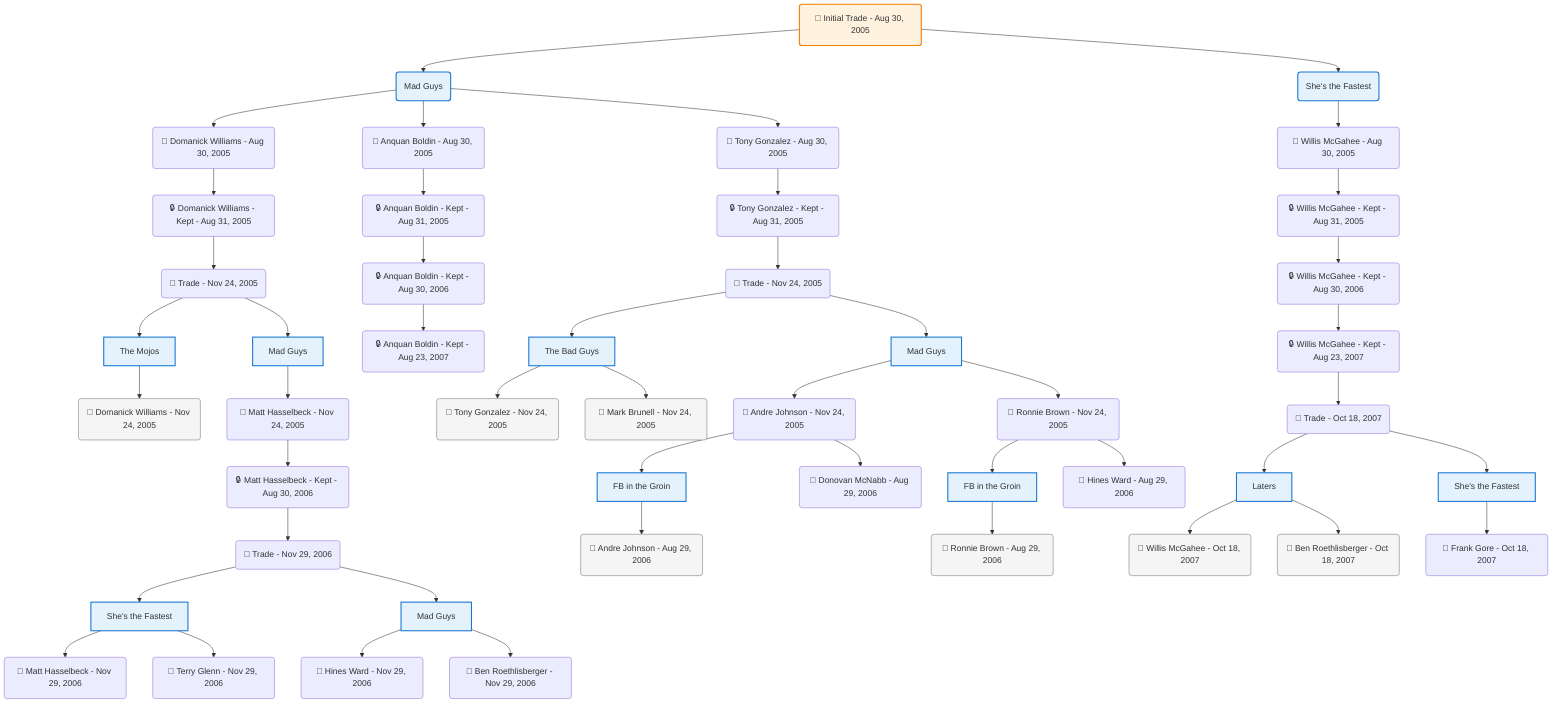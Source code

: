 flowchart TD

    TRADE_MAIN("🔄 Initial Trade - Aug 30, 2005")
    TEAM_1("Mad Guys")
    TEAM_2("She's the Fastest")
    NODE_faa8433e-2e6e-4d9b-8d35-4258945e65d7("🔄 Domanick Williams - Aug 30, 2005")
    NODE_b2f7f59b-3938-4dd4-8e50-3e80db8d819a("🔒 Domanick Williams - Kept - Aug 31, 2005")
    TRADE_b3c66865-3d9d-41b4-bc66-56caaf72e8f3_3("🔄 Trade - Nov 24, 2005")
    TEAM_bbe2d0ad-54cf-4c22-be82-b2a5f262a157_4["The Mojos"]
    NODE_b801c8b6-68b5-43e1-b684-d322abd4f0df("🔄 Domanick Williams - Nov 24, 2005")
    TEAM_f5908944-6efd-40eb-af54-6c53004e0e2f_5["Mad Guys"]
    NODE_9e084c5c-2314-4bb4-9e41-33343f20a9d9("🔄 Matt Hasselbeck - Nov 24, 2005")
    NODE_b888b7e3-dbf0-4fac-958e-aa2585e924e6("🔒 Matt Hasselbeck - Kept - Aug 30, 2006")
    TRADE_06fb8c3a-33af-4b79-ab48-d50c700a376b_6("🔄 Trade - Nov 29, 2006")
    TEAM_4449259f-64af-44fd-9235-1facc0926234_7["She's the Fastest"]
    NODE_ba802b4a-92bf-43a5-ba4e-92405ba533ed("🔄 Matt Hasselbeck - Nov 29, 2006")
    NODE_26eb6b05-5762-4b25-8cba-d62d74e4bc48("🔄 Terry Glenn - Nov 29, 2006")
    TEAM_f5908944-6efd-40eb-af54-6c53004e0e2f_8["Mad Guys"]
    NODE_bdd103d9-e937-4bd8-b04e-546096a292a3("🔄 Hines Ward - Nov 29, 2006")
    NODE_58f26ffa-7c76-48c0-a511-e4ad4db00d53("🔄 Ben Roethlisberger - Nov 29, 2006")
    NODE_823fcf0c-26a0-4283-a598-96483eff2af4("🔄 Anquan Boldin - Aug 30, 2005")
    NODE_68877c5b-acfe-4740-b350-0bfb59ade0ce("🔒 Anquan Boldin - Kept - Aug 31, 2005")
    NODE_65d2baf6-c7bd-4a26-bce4-2dfd495112df("🔒 Anquan Boldin - Kept - Aug 30, 2006")
    NODE_5edf198d-6962-4593-aeb2-46b5d91c5e00("🔒 Anquan Boldin - Kept - Aug 23, 2007")
    NODE_fb3d7a03-375f-42a8-abe7-a753f9fe0eb4("🔄 Willis McGahee - Aug 30, 2005")
    NODE_a6c354a1-6471-4485-9542-e8c50cecfd47("🔒 Willis McGahee - Kept - Aug 31, 2005")
    NODE_e85154a0-4e07-4c6e-bd59-13f08eaeec9c("🔒 Willis McGahee - Kept - Aug 30, 2006")
    NODE_6f84c6f5-b089-410e-96cd-55a1539c0034("🔒 Willis McGahee - Kept - Aug 23, 2007")
    TRADE_d7e651e5-5a9f-4a54-aa47-6018fa772436_9("🔄 Trade - Oct 18, 2007")
    TEAM_825928a9-7194-43aa-b7ae-fc78c2510b16_10["Laters"]
    NODE_49ae7cd8-3396-4c77-add5-75ed5473c7f7("🔄 Willis McGahee - Oct 18, 2007")
    NODE_b0018326-af07-4ae1-804d-afc7a7b2010c("🔄 Ben Roethlisberger - Oct 18, 2007")
    TEAM_4449259f-64af-44fd-9235-1facc0926234_11["She's the Fastest"]
    NODE_6bca7fff-35d9-4d05-9d17-a516e8219e41("🔄 Frank Gore - Oct 18, 2007")
    NODE_e0e66322-a781-4316-bcdd-ef861350610d("🔄 Tony Gonzalez - Aug 30, 2005")
    NODE_7da89b85-7bad-4dbc-96f9-81f85cb648ff("🔒 Tony Gonzalez - Kept - Aug 31, 2005")
    TRADE_60a438d5-cdd9-419e-bc6b-13570b8b10c3_12("🔄 Trade - Nov 24, 2005")
    TEAM_b2220d1a-ff75-4622-9757-09978901110f_13["The Bad Guys"]
    NODE_5a2c9e51-2938-4b44-88ae-59a79e0beb7a("🔄 Tony Gonzalez - Nov 24, 2005")
    NODE_9a49b164-440a-4d1b-b193-891f16ac1e48("🔄 Mark Brunell - Nov 24, 2005")
    TEAM_f5908944-6efd-40eb-af54-6c53004e0e2f_14["Mad Guys"]
    NODE_b17d81f3-b8ec-4e86-a8f2-16e98cc510f8("🔄 Andre Johnson - Nov 24, 2005")
    TEAM_f483ecf1-cd17-4991-854b-e52dfc957b45_15["FB in the Groin"]
    NODE_d8dc72c7-fdfa-4390-8cb5-c4aaff5362eb("🔄 Andre Johnson - Aug 29, 2006")
    NODE_3b538ff5-348a-4b44-a6e5-de07d4edb25b("🔄 Donovan McNabb - Aug 29, 2006")
    NODE_2cbbfdd4-8920-49dc-b3e0-896b76ce379d("🔄 Ronnie Brown - Nov 24, 2005")
    TEAM_f483ecf1-cd17-4991-854b-e52dfc957b45_16["FB in the Groin"]
    NODE_4d334307-ef69-44f5-8aaa-3bba83c91e44("🔄 Ronnie Brown - Aug 29, 2006")
    NODE_cc6561f0-79a7-4abb-a7fe-c0ec944a7175("🔄 Hines Ward - Aug 29, 2006")

    TRADE_MAIN --> TEAM_1
    TRADE_MAIN --> TEAM_2
    TEAM_1 --> NODE_faa8433e-2e6e-4d9b-8d35-4258945e65d7
    NODE_faa8433e-2e6e-4d9b-8d35-4258945e65d7 --> NODE_b2f7f59b-3938-4dd4-8e50-3e80db8d819a
    NODE_b2f7f59b-3938-4dd4-8e50-3e80db8d819a --> TRADE_b3c66865-3d9d-41b4-bc66-56caaf72e8f3_3
    TRADE_b3c66865-3d9d-41b4-bc66-56caaf72e8f3_3 --> TEAM_bbe2d0ad-54cf-4c22-be82-b2a5f262a157_4
    TEAM_bbe2d0ad-54cf-4c22-be82-b2a5f262a157_4 --> NODE_b801c8b6-68b5-43e1-b684-d322abd4f0df
    TRADE_b3c66865-3d9d-41b4-bc66-56caaf72e8f3_3 --> TEAM_f5908944-6efd-40eb-af54-6c53004e0e2f_5
    TEAM_f5908944-6efd-40eb-af54-6c53004e0e2f_5 --> NODE_9e084c5c-2314-4bb4-9e41-33343f20a9d9
    NODE_9e084c5c-2314-4bb4-9e41-33343f20a9d9 --> NODE_b888b7e3-dbf0-4fac-958e-aa2585e924e6
    NODE_b888b7e3-dbf0-4fac-958e-aa2585e924e6 --> TRADE_06fb8c3a-33af-4b79-ab48-d50c700a376b_6
    TRADE_06fb8c3a-33af-4b79-ab48-d50c700a376b_6 --> TEAM_4449259f-64af-44fd-9235-1facc0926234_7
    TEAM_4449259f-64af-44fd-9235-1facc0926234_7 --> NODE_ba802b4a-92bf-43a5-ba4e-92405ba533ed
    TEAM_4449259f-64af-44fd-9235-1facc0926234_7 --> NODE_26eb6b05-5762-4b25-8cba-d62d74e4bc48
    TRADE_06fb8c3a-33af-4b79-ab48-d50c700a376b_6 --> TEAM_f5908944-6efd-40eb-af54-6c53004e0e2f_8
    TEAM_f5908944-6efd-40eb-af54-6c53004e0e2f_8 --> NODE_bdd103d9-e937-4bd8-b04e-546096a292a3
    TEAM_f5908944-6efd-40eb-af54-6c53004e0e2f_8 --> NODE_58f26ffa-7c76-48c0-a511-e4ad4db00d53
    TEAM_1 --> NODE_823fcf0c-26a0-4283-a598-96483eff2af4
    NODE_823fcf0c-26a0-4283-a598-96483eff2af4 --> NODE_68877c5b-acfe-4740-b350-0bfb59ade0ce
    NODE_68877c5b-acfe-4740-b350-0bfb59ade0ce --> NODE_65d2baf6-c7bd-4a26-bce4-2dfd495112df
    NODE_65d2baf6-c7bd-4a26-bce4-2dfd495112df --> NODE_5edf198d-6962-4593-aeb2-46b5d91c5e00
    TEAM_2 --> NODE_fb3d7a03-375f-42a8-abe7-a753f9fe0eb4
    NODE_fb3d7a03-375f-42a8-abe7-a753f9fe0eb4 --> NODE_a6c354a1-6471-4485-9542-e8c50cecfd47
    NODE_a6c354a1-6471-4485-9542-e8c50cecfd47 --> NODE_e85154a0-4e07-4c6e-bd59-13f08eaeec9c
    NODE_e85154a0-4e07-4c6e-bd59-13f08eaeec9c --> NODE_6f84c6f5-b089-410e-96cd-55a1539c0034
    NODE_6f84c6f5-b089-410e-96cd-55a1539c0034 --> TRADE_d7e651e5-5a9f-4a54-aa47-6018fa772436_9
    TRADE_d7e651e5-5a9f-4a54-aa47-6018fa772436_9 --> TEAM_825928a9-7194-43aa-b7ae-fc78c2510b16_10
    TEAM_825928a9-7194-43aa-b7ae-fc78c2510b16_10 --> NODE_49ae7cd8-3396-4c77-add5-75ed5473c7f7
    TEAM_825928a9-7194-43aa-b7ae-fc78c2510b16_10 --> NODE_b0018326-af07-4ae1-804d-afc7a7b2010c
    TRADE_d7e651e5-5a9f-4a54-aa47-6018fa772436_9 --> TEAM_4449259f-64af-44fd-9235-1facc0926234_11
    TEAM_4449259f-64af-44fd-9235-1facc0926234_11 --> NODE_6bca7fff-35d9-4d05-9d17-a516e8219e41
    TEAM_1 --> NODE_e0e66322-a781-4316-bcdd-ef861350610d
    NODE_e0e66322-a781-4316-bcdd-ef861350610d --> NODE_7da89b85-7bad-4dbc-96f9-81f85cb648ff
    NODE_7da89b85-7bad-4dbc-96f9-81f85cb648ff --> TRADE_60a438d5-cdd9-419e-bc6b-13570b8b10c3_12
    TRADE_60a438d5-cdd9-419e-bc6b-13570b8b10c3_12 --> TEAM_b2220d1a-ff75-4622-9757-09978901110f_13
    TEAM_b2220d1a-ff75-4622-9757-09978901110f_13 --> NODE_5a2c9e51-2938-4b44-88ae-59a79e0beb7a
    TEAM_b2220d1a-ff75-4622-9757-09978901110f_13 --> NODE_9a49b164-440a-4d1b-b193-891f16ac1e48
    TRADE_60a438d5-cdd9-419e-bc6b-13570b8b10c3_12 --> TEAM_f5908944-6efd-40eb-af54-6c53004e0e2f_14
    TEAM_f5908944-6efd-40eb-af54-6c53004e0e2f_14 --> NODE_b17d81f3-b8ec-4e86-a8f2-16e98cc510f8
    NODE_b17d81f3-b8ec-4e86-a8f2-16e98cc510f8 --> TEAM_f483ecf1-cd17-4991-854b-e52dfc957b45_15
    TEAM_f483ecf1-cd17-4991-854b-e52dfc957b45_15 --> NODE_d8dc72c7-fdfa-4390-8cb5-c4aaff5362eb
    NODE_b17d81f3-b8ec-4e86-a8f2-16e98cc510f8 --> NODE_3b538ff5-348a-4b44-a6e5-de07d4edb25b
    TEAM_f5908944-6efd-40eb-af54-6c53004e0e2f_14 --> NODE_2cbbfdd4-8920-49dc-b3e0-896b76ce379d
    NODE_2cbbfdd4-8920-49dc-b3e0-896b76ce379d --> TEAM_f483ecf1-cd17-4991-854b-e52dfc957b45_16
    TEAM_f483ecf1-cd17-4991-854b-e52dfc957b45_16 --> NODE_4d334307-ef69-44f5-8aaa-3bba83c91e44
    NODE_2cbbfdd4-8920-49dc-b3e0-896b76ce379d --> NODE_cc6561f0-79a7-4abb-a7fe-c0ec944a7175

    %% Node styling
    classDef teamNode fill:#e3f2fd,stroke:#1976d2,stroke-width:2px
    classDef tradeNode fill:#fff3e0,stroke:#f57c00,stroke-width:2px
    classDef playerNode fill:#f3e5f5,stroke:#7b1fa2,stroke-width:1px
    classDef nonRootPlayerNode fill:#f5f5f5,stroke:#757575,stroke-width:1px
    classDef endNode fill:#ffebee,stroke:#c62828,stroke-width:2px
    classDef waiverNode fill:#e8f5e8,stroke:#388e3c,stroke-width:2px
    classDef championshipNode fill:#fff9c4,stroke:#f57f17,stroke-width:3px

    class TEAM_1,TEAM_2,TEAM_bbe2d0ad-54cf-4c22-be82-b2a5f262a157_4,TEAM_f5908944-6efd-40eb-af54-6c53004e0e2f_5,TEAM_4449259f-64af-44fd-9235-1facc0926234_7,TEAM_f5908944-6efd-40eb-af54-6c53004e0e2f_8,TEAM_825928a9-7194-43aa-b7ae-fc78c2510b16_10,TEAM_4449259f-64af-44fd-9235-1facc0926234_11,TEAM_b2220d1a-ff75-4622-9757-09978901110f_13,TEAM_f5908944-6efd-40eb-af54-6c53004e0e2f_14,TEAM_f483ecf1-cd17-4991-854b-e52dfc957b45_15,TEAM_f483ecf1-cd17-4991-854b-e52dfc957b45_16 teamNode
    class NODE_b801c8b6-68b5-43e1-b684-d322abd4f0df,NODE_49ae7cd8-3396-4c77-add5-75ed5473c7f7,NODE_b0018326-af07-4ae1-804d-afc7a7b2010c,NODE_5a2c9e51-2938-4b44-88ae-59a79e0beb7a,NODE_9a49b164-440a-4d1b-b193-891f16ac1e48,NODE_d8dc72c7-fdfa-4390-8cb5-c4aaff5362eb,NODE_4d334307-ef69-44f5-8aaa-3bba83c91e44 nonRootPlayerNode
    class TRADE_MAIN tradeNode